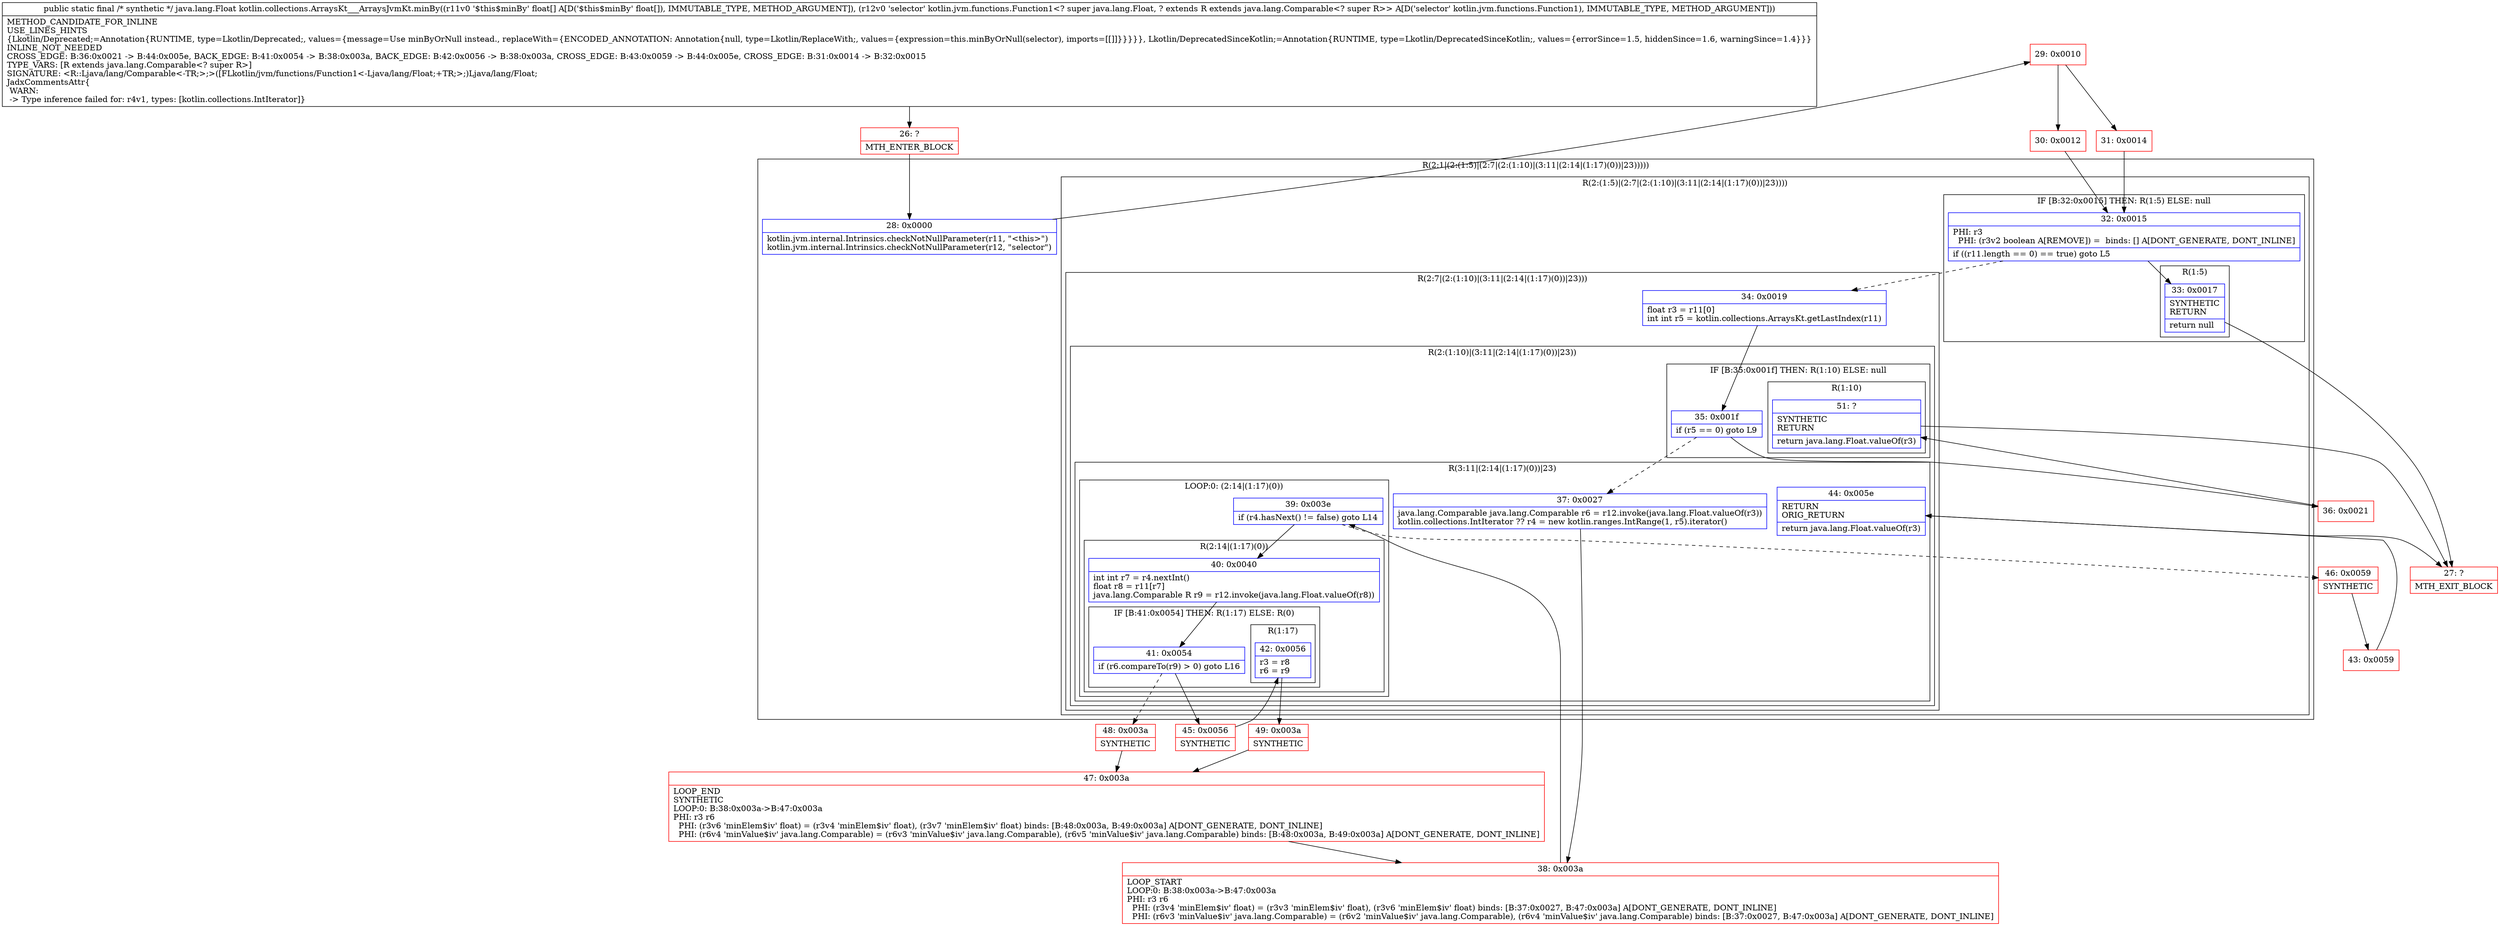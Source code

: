 digraph "CFG forkotlin.collections.ArraysKt___ArraysJvmKt.minBy([FLkotlin\/jvm\/functions\/Function1;)Ljava\/lang\/Float;" {
subgraph cluster_Region_231766256 {
label = "R(2:1|(2:(1:5)|(2:7|(2:(1:10)|(3:11|(2:14|(1:17)(0))|23)))))";
node [shape=record,color=blue];
Node_28 [shape=record,label="{28\:\ 0x0000|kotlin.jvm.internal.Intrinsics.checkNotNullParameter(r11, \"\<this\>\")\lkotlin.jvm.internal.Intrinsics.checkNotNullParameter(r12, \"selector\")\l}"];
subgraph cluster_Region_790544622 {
label = "R(2:(1:5)|(2:7|(2:(1:10)|(3:11|(2:14|(1:17)(0))|23))))";
node [shape=record,color=blue];
subgraph cluster_IfRegion_1481221757 {
label = "IF [B:32:0x0015] THEN: R(1:5) ELSE: null";
node [shape=record,color=blue];
Node_32 [shape=record,label="{32\:\ 0x0015|PHI: r3 \l  PHI: (r3v2 boolean A[REMOVE]) =  binds: [] A[DONT_GENERATE, DONT_INLINE]\l|if ((r11.length == 0) == true) goto L5\l}"];
subgraph cluster_Region_1992635990 {
label = "R(1:5)";
node [shape=record,color=blue];
Node_33 [shape=record,label="{33\:\ 0x0017|SYNTHETIC\lRETURN\l|return null\l}"];
}
}
subgraph cluster_Region_534074069 {
label = "R(2:7|(2:(1:10)|(3:11|(2:14|(1:17)(0))|23)))";
node [shape=record,color=blue];
Node_34 [shape=record,label="{34\:\ 0x0019|float r3 = r11[0]\lint int r5 = kotlin.collections.ArraysKt.getLastIndex(r11)\l}"];
subgraph cluster_Region_2027739014 {
label = "R(2:(1:10)|(3:11|(2:14|(1:17)(0))|23))";
node [shape=record,color=blue];
subgraph cluster_IfRegion_1111338356 {
label = "IF [B:35:0x001f] THEN: R(1:10) ELSE: null";
node [shape=record,color=blue];
Node_35 [shape=record,label="{35\:\ 0x001f|if (r5 == 0) goto L9\l}"];
subgraph cluster_Region_1885702960 {
label = "R(1:10)";
node [shape=record,color=blue];
Node_51 [shape=record,label="{51\:\ ?|SYNTHETIC\lRETURN\l|return java.lang.Float.valueOf(r3)\l}"];
}
}
subgraph cluster_Region_2009799330 {
label = "R(3:11|(2:14|(1:17)(0))|23)";
node [shape=record,color=blue];
Node_37 [shape=record,label="{37\:\ 0x0027|java.lang.Comparable java.lang.Comparable r6 = r12.invoke(java.lang.Float.valueOf(r3))\lkotlin.collections.IntIterator ?? r4 = new kotlin.ranges.IntRange(1, r5).iterator()\l}"];
subgraph cluster_LoopRegion_1353828107 {
label = "LOOP:0: (2:14|(1:17)(0))";
node [shape=record,color=blue];
Node_39 [shape=record,label="{39\:\ 0x003e|if (r4.hasNext() != false) goto L14\l}"];
subgraph cluster_Region_2139146677 {
label = "R(2:14|(1:17)(0))";
node [shape=record,color=blue];
Node_40 [shape=record,label="{40\:\ 0x0040|int int r7 = r4.nextInt()\lfloat r8 = r11[r7]\ljava.lang.Comparable R r9 = r12.invoke(java.lang.Float.valueOf(r8))\l}"];
subgraph cluster_IfRegion_215081386 {
label = "IF [B:41:0x0054] THEN: R(1:17) ELSE: R(0)";
node [shape=record,color=blue];
Node_41 [shape=record,label="{41\:\ 0x0054|if (r6.compareTo(r9) \> 0) goto L16\l}"];
subgraph cluster_Region_1121029743 {
label = "R(1:17)";
node [shape=record,color=blue];
Node_42 [shape=record,label="{42\:\ 0x0056|r3 = r8\lr6 = r9\l}"];
}
subgraph cluster_Region_555512259 {
label = "R(0)";
node [shape=record,color=blue];
}
}
}
}
Node_44 [shape=record,label="{44\:\ 0x005e|RETURN\lORIG_RETURN\l|return java.lang.Float.valueOf(r3)\l}"];
}
}
}
}
}
Node_26 [shape=record,color=red,label="{26\:\ ?|MTH_ENTER_BLOCK\l}"];
Node_29 [shape=record,color=red,label="{29\:\ 0x0010}"];
Node_30 [shape=record,color=red,label="{30\:\ 0x0012}"];
Node_27 [shape=record,color=red,label="{27\:\ ?|MTH_EXIT_BLOCK\l}"];
Node_36 [shape=record,color=red,label="{36\:\ 0x0021}"];
Node_38 [shape=record,color=red,label="{38\:\ 0x003a|LOOP_START\lLOOP:0: B:38:0x003a\-\>B:47:0x003a\lPHI: r3 r6 \l  PHI: (r3v4 'minElem$iv' float) = (r3v3 'minElem$iv' float), (r3v6 'minElem$iv' float) binds: [B:37:0x0027, B:47:0x003a] A[DONT_GENERATE, DONT_INLINE]\l  PHI: (r6v3 'minValue$iv' java.lang.Comparable) = (r6v2 'minValue$iv' java.lang.Comparable), (r6v4 'minValue$iv' java.lang.Comparable) binds: [B:37:0x0027, B:47:0x003a] A[DONT_GENERATE, DONT_INLINE]\l}"];
Node_45 [shape=record,color=red,label="{45\:\ 0x0056|SYNTHETIC\l}"];
Node_49 [shape=record,color=red,label="{49\:\ 0x003a|SYNTHETIC\l}"];
Node_47 [shape=record,color=red,label="{47\:\ 0x003a|LOOP_END\lSYNTHETIC\lLOOP:0: B:38:0x003a\-\>B:47:0x003a\lPHI: r3 r6 \l  PHI: (r3v6 'minElem$iv' float) = (r3v4 'minElem$iv' float), (r3v7 'minElem$iv' float) binds: [B:48:0x003a, B:49:0x003a] A[DONT_GENERATE, DONT_INLINE]\l  PHI: (r6v4 'minValue$iv' java.lang.Comparable) = (r6v3 'minValue$iv' java.lang.Comparable), (r6v5 'minValue$iv' java.lang.Comparable) binds: [B:48:0x003a, B:49:0x003a] A[DONT_GENERATE, DONT_INLINE]\l}"];
Node_48 [shape=record,color=red,label="{48\:\ 0x003a|SYNTHETIC\l}"];
Node_46 [shape=record,color=red,label="{46\:\ 0x0059|SYNTHETIC\l}"];
Node_43 [shape=record,color=red,label="{43\:\ 0x0059}"];
Node_31 [shape=record,color=red,label="{31\:\ 0x0014}"];
MethodNode[shape=record,label="{public static final \/* synthetic *\/ java.lang.Float kotlin.collections.ArraysKt___ArraysJvmKt.minBy((r11v0 '$this$minBy' float[] A[D('$this$minBy' float[]), IMMUTABLE_TYPE, METHOD_ARGUMENT]), (r12v0 'selector' kotlin.jvm.functions.Function1\<? super java.lang.Float, ? extends R extends java.lang.Comparable\<? super R\>\> A[D('selector' kotlin.jvm.functions.Function1), IMMUTABLE_TYPE, METHOD_ARGUMENT]))  | METHOD_CANDIDATE_FOR_INLINE\lUSE_LINES_HINTS\l\{Lkotlin\/Deprecated;=Annotation\{RUNTIME, type=Lkotlin\/Deprecated;, values=\{message=Use minByOrNull instead., replaceWith=\{ENCODED_ANNOTATION: Annotation\{null, type=Lkotlin\/ReplaceWith;, values=\{expression=this.minByOrNull(selector), imports=[[]]\}\}\}\}\}, Lkotlin\/DeprecatedSinceKotlin;=Annotation\{RUNTIME, type=Lkotlin\/DeprecatedSinceKotlin;, values=\{errorSince=1.5, hiddenSince=1.6, warningSince=1.4\}\}\}\lINLINE_NOT_NEEDED\lCROSS_EDGE: B:36:0x0021 \-\> B:44:0x005e, BACK_EDGE: B:41:0x0054 \-\> B:38:0x003a, BACK_EDGE: B:42:0x0056 \-\> B:38:0x003a, CROSS_EDGE: B:43:0x0059 \-\> B:44:0x005e, CROSS_EDGE: B:31:0x0014 \-\> B:32:0x0015\lTYPE_VARS: [R extends java.lang.Comparable\<? super R\>]\lSIGNATURE: \<R::Ljava\/lang\/Comparable\<\-TR;\>;\>([FLkotlin\/jvm\/functions\/Function1\<\-Ljava\/lang\/Float;+TR;\>;)Ljava\/lang\/Float;\lJadxCommentsAttr\{\l WARN: \l \-\> Type inference failed for: r4v1, types: [kotlin.collections.IntIterator]\}\l}"];
MethodNode -> Node_26;Node_28 -> Node_29;
Node_32 -> Node_33;
Node_32 -> Node_34[style=dashed];
Node_33 -> Node_27;
Node_34 -> Node_35;
Node_35 -> Node_36;
Node_35 -> Node_37[style=dashed];
Node_51 -> Node_27;
Node_37 -> Node_38;
Node_39 -> Node_40;
Node_39 -> Node_46[style=dashed];
Node_40 -> Node_41;
Node_41 -> Node_45;
Node_41 -> Node_48[style=dashed];
Node_42 -> Node_49;
Node_44 -> Node_27;
Node_26 -> Node_28;
Node_29 -> Node_30;
Node_29 -> Node_31;
Node_30 -> Node_32;
Node_36 -> Node_51;
Node_38 -> Node_39;
Node_45 -> Node_42;
Node_49 -> Node_47;
Node_47 -> Node_38;
Node_48 -> Node_47;
Node_46 -> Node_43;
Node_43 -> Node_44;
Node_31 -> Node_32;
}

